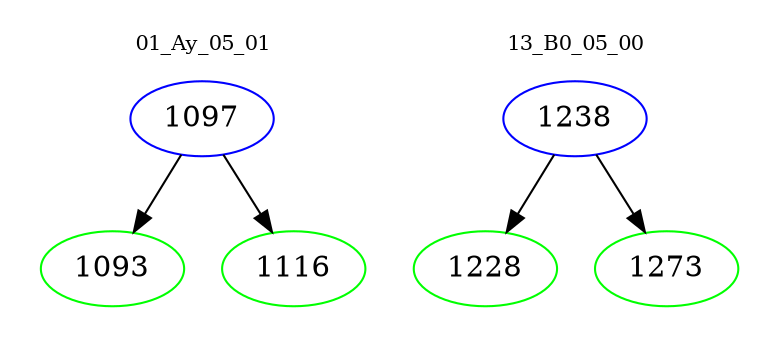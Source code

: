 digraph{
subgraph cluster_0 {
color = white
label = "01_Ay_05_01";
fontsize=10;
T0_1097 [label="1097", color="blue"]
T0_1097 -> T0_1093 [color="black"]
T0_1093 [label="1093", color="green"]
T0_1097 -> T0_1116 [color="black"]
T0_1116 [label="1116", color="green"]
}
subgraph cluster_1 {
color = white
label = "13_B0_05_00";
fontsize=10;
T1_1238 [label="1238", color="blue"]
T1_1238 -> T1_1228 [color="black"]
T1_1228 [label="1228", color="green"]
T1_1238 -> T1_1273 [color="black"]
T1_1273 [label="1273", color="green"]
}
}
